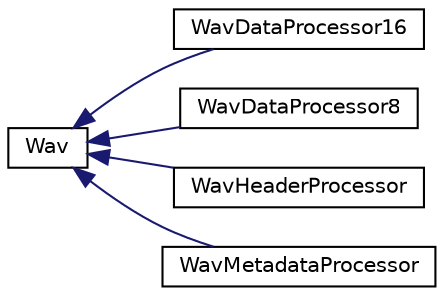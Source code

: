 digraph "Graphical Class Hierarchy"
{
  edge [fontname="Helvetica",fontsize="10",labelfontname="Helvetica",labelfontsize="10"];
  node [fontname="Helvetica",fontsize="10",shape=record];
  rankdir="LR";
  Node0 [label="Wav",height=0.2,width=0.4,color="black", fillcolor="white", style="filled",URL="$de/dd3/classWav.html"];
  Node0 -> Node1 [dir="back",color="midnightblue",fontsize="10",style="solid",fontname="Helvetica"];
  Node1 [label="WavDataProcessor16",height=0.2,width=0.4,color="black", fillcolor="white", style="filled",URL="$d8/dd9/classWavDataProcessor16.html"];
  Node0 -> Node2 [dir="back",color="midnightblue",fontsize="10",style="solid",fontname="Helvetica"];
  Node2 [label="WavDataProcessor8",height=0.2,width=0.4,color="black", fillcolor="white", style="filled",URL="$d2/de5/classWavDataProcessor8.html"];
  Node0 -> Node3 [dir="back",color="midnightblue",fontsize="10",style="solid",fontname="Helvetica"];
  Node3 [label="WavHeaderProcessor",height=0.2,width=0.4,color="black", fillcolor="white", style="filled",URL="$d8/d37/classWavHeaderProcessor.html"];
  Node0 -> Node4 [dir="back",color="midnightblue",fontsize="10",style="solid",fontname="Helvetica"];
  Node4 [label="WavMetadataProcessor",height=0.2,width=0.4,color="black", fillcolor="white", style="filled",URL="$de/d70/classWavMetadataProcessor.html"];
}
